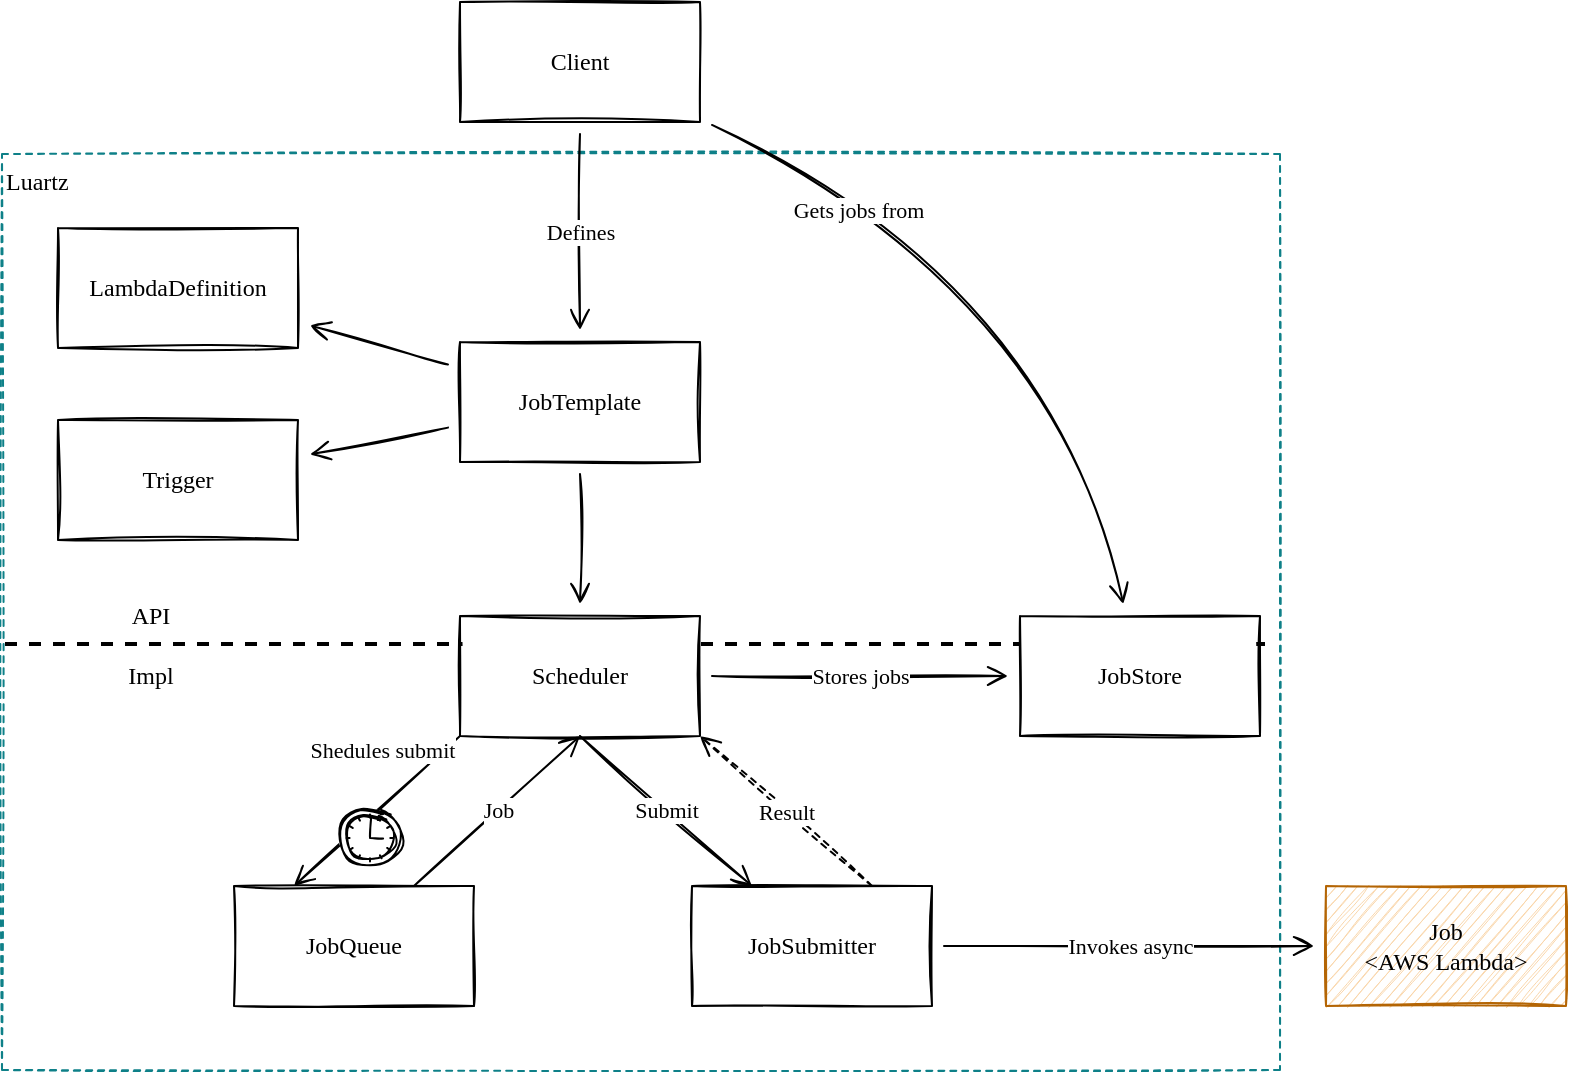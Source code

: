 <mxfile version="20.2.3" type="device" pages="3"><diagram id="lPC1wfi9M7MsZw9QPvVO" name="LogicalArch"><mxGraphModel dx="942" dy="677" grid="0" gridSize="10" guides="1" tooltips="1" connect="1" arrows="1" fold="1" page="1" pageScale="1" pageWidth="850" pageHeight="1100" math="0" shadow="0"><root><mxCell id="0"/><mxCell id="1" parent="0"/><mxCell id="HUtb91V4h5SFKkZufRR1-16" value="Luartz" style="rounded=0;whiteSpace=wrap;html=1;sketch=1;fontFamily=Comic Sans MS;verticalAlign=top;fillColor=none;strokeColor=#0e8088;align=left;fontStyle=0;dashed=1;" parent="1" vertex="1"><mxGeometry x="36" y="124" width="639" height="458" as="geometry"/></mxCell><mxCell id="effWvorMXV2qvMUETLM9-17" value="" style="endArrow=none;dashed=1;html=1;strokeWidth=2;rounded=0;fontFamily=Comic Sans MS;edgeStyle=elbowEdgeStyle;elbow=vertical;" parent="1" edge="1"><mxGeometry width="50" height="50" relative="1" as="geometry"><mxPoint x="37.5" y="369" as="sourcePoint"/><mxPoint x="673.5" y="369" as="targetPoint"/></mxGeometry></mxCell><mxCell id="4" value="Shedules submit" style="rounded=0;orthogonalLoop=1;jettySize=auto;html=1;fontFamily=Comic Sans MS;sketch=1;targetPerimeterSpacing=6;sourcePerimeterSpacing=6;endArrow=open;endFill=0;endSize=8;startSize=8;entryX=0.25;entryY=0;entryDx=0;entryDy=0;exitX=0;exitY=1;exitDx=0;exitDy=0;" parent="1" source="effWvorMXV2qvMUETLM9-26" target="6" edge="1"><mxGeometry x="-0.401" y="-21" relative="1" as="geometry"><mxPoint as="offset"/></mxGeometry></mxCell><mxCell id="zWrtrObrSbr8mjprI4FY-4" value="Job&lt;br&gt;&amp;lt;AWS Lambda&amp;gt;" style="rounded=0;whiteSpace=wrap;html=1;sketch=1;fontFamily=Comic Sans MS;fillColor=#fad7ac;strokeColor=#b46504;" parent="1" vertex="1"><mxGeometry x="698" y="490" width="120" height="60" as="geometry"/></mxCell><mxCell id="lUmNxtGlDMGUBOQZostO-4" value="JobStore" style="rounded=0;whiteSpace=wrap;html=1;sketch=1;fontFamily=Comic Sans MS;" parent="1" vertex="1"><mxGeometry x="545" y="355" width="120" height="60" as="geometry"/></mxCell><mxCell id="5" value="JobSubmitter" style="rounded=0;whiteSpace=wrap;html=1;sketch=1;fontFamily=Comic Sans MS;" parent="1" vertex="1"><mxGeometry x="381" y="490" width="120" height="60" as="geometry"/></mxCell><mxCell id="6" value="JobQueue" style="rounded=0;whiteSpace=wrap;html=1;sketch=1;fontFamily=Comic Sans MS;" parent="1" vertex="1"><mxGeometry x="152" y="490" width="120" height="60" as="geometry"/></mxCell><mxCell id="9" style="edgeStyle=none;rounded=0;sketch=1;orthogonalLoop=1;jettySize=auto;html=1;fontFamily=Comic Sans MS;endArrow=open;endFill=0;startSize=8;endSize=8;sourcePerimeterSpacing=6;targetPerimeterSpacing=6;" parent="1" source="11" target="effWvorMXV2qvMUETLM9-26" edge="1"><mxGeometry relative="1" as="geometry"><mxPoint x="398.333" y="286" as="sourcePoint"/><mxPoint x="325" y="349" as="targetPoint"/></mxGeometry></mxCell><mxCell id="effWvorMXV2qvMUETLM9-11" value="" style="points=[[0.145,0.145,0],[0.5,0,0],[0.855,0.145,0],[1,0.5,0],[0.855,0.855,0],[0.5,1,0],[0.145,0.855,0],[0,0.5,0]];shape=mxgraph.bpmn.event;html=1;verticalLabelPosition=bottom;labelBackgroundColor=#ffffff;verticalAlign=top;align=center;perimeter=ellipsePerimeter;outlineConnect=0;aspect=fixed;outline=standard;symbol=timer;sketch=1;" parent="1" vertex="1"><mxGeometry x="205" y="451" width="30" height="30" as="geometry"/></mxCell><mxCell id="effWvorMXV2qvMUETLM9-14" value="Invokes async" style="rounded=0;orthogonalLoop=1;jettySize=auto;html=1;fontFamily=Comic Sans MS;sketch=1;targetPerimeterSpacing=6;sourcePerimeterSpacing=6;endArrow=open;endFill=0;endSize=8;startSize=8;" parent="1" source="5" target="zWrtrObrSbr8mjprI4FY-4" edge="1"><mxGeometry relative="1" as="geometry"><mxPoint x="171" y="386" as="sourcePoint"/><mxPoint x="609" y="520" as="targetPoint"/></mxGeometry></mxCell><mxCell id="effWvorMXV2qvMUETLM9-16" value="Stores jobs" style="rounded=0;orthogonalLoop=1;jettySize=auto;html=1;fontFamily=Comic Sans MS;sketch=1;targetPerimeterSpacing=6;sourcePerimeterSpacing=6;endArrow=open;endFill=0;endSize=8;startSize=8;" parent="1" source="effWvorMXV2qvMUETLM9-26" target="lUmNxtGlDMGUBOQZostO-4" edge="1"><mxGeometry relative="1" as="geometry"><mxPoint x="549" y="575" as="sourcePoint"/><mxPoint x="401" y="575" as="targetPoint"/></mxGeometry></mxCell><mxCell id="effWvorMXV2qvMUETLM9-18" value="API" style="text;html=1;align=center;verticalAlign=middle;resizable=0;points=[];autosize=1;strokeColor=none;fillColor=none;fontFamily=Comic Sans MS;" parent="1" vertex="1"><mxGeometry x="85" y="340" width="50" height="30" as="geometry"/></mxCell><mxCell id="effWvorMXV2qvMUETLM9-19" value="Impl" style="text;html=1;align=center;verticalAlign=middle;resizable=0;points=[];autosize=1;strokeColor=none;fillColor=none;fontFamily=Comic Sans MS;" parent="1" vertex="1"><mxGeometry x="85" y="370" width="50" height="30" as="geometry"/></mxCell><mxCell id="effWvorMXV2qvMUETLM9-20" value="Client" style="rounded=0;whiteSpace=wrap;html=1;sketch=1;fontFamily=Comic Sans MS;" parent="1" vertex="1"><mxGeometry x="265" y="48" width="120" height="60" as="geometry"/></mxCell><mxCell id="effWvorMXV2qvMUETLM9-23" value="Defines" style="edgeStyle=none;rounded=0;sketch=1;orthogonalLoop=1;jettySize=auto;html=1;fontFamily=Comic Sans MS;endArrow=open;endFill=0;startSize=8;endSize=8;sourcePerimeterSpacing=6;targetPerimeterSpacing=6;" parent="1" source="effWvorMXV2qvMUETLM9-20" target="11" edge="1"><mxGeometry relative="1" as="geometry"><mxPoint x="355.154" y="166" as="sourcePoint"/><mxPoint x="399.8" y="214" as="targetPoint"/></mxGeometry></mxCell><mxCell id="effWvorMXV2qvMUETLM9-24" value="Gets jobs from" style="edgeStyle=none;sketch=1;orthogonalLoop=1;jettySize=auto;html=1;fontFamily=Comic Sans MS;endArrow=open;endFill=0;startSize=8;endSize=8;sourcePerimeterSpacing=6;targetPerimeterSpacing=6;curved=1;" parent="1" source="effWvorMXV2qvMUETLM9-20" target="lUmNxtGlDMGUBOQZostO-4" edge="1"><mxGeometry x="-0.518" y="-7" relative="1" as="geometry"><mxPoint x="474.769" y="166" as="sourcePoint"/><mxPoint x="450.231" y="224" as="targetPoint"/><Array as="points"><mxPoint x="560" y="190"/></Array><mxPoint as="offset"/></mxGeometry></mxCell><mxCell id="effWvorMXV2qvMUETLM9-26" value="Scheduler" style="rounded=0;whiteSpace=wrap;html=1;sketch=1;fontFamily=Comic Sans MS;" parent="1" vertex="1"><mxGeometry x="265" y="355" width="120" height="60" as="geometry"/></mxCell><mxCell id="hrHq2h5cYZHur9OVcoxm-12" value="Job" style="rounded=0;orthogonalLoop=1;jettySize=auto;html=1;fontFamily=Comic Sans MS;sketch=1;targetPerimeterSpacing=6;sourcePerimeterSpacing=6;endArrow=open;endFill=0;endSize=8;startSize=8;exitX=0.75;exitY=0;exitDx=0;exitDy=0;entryX=0.5;entryY=1;entryDx=0;entryDy=0;" parent="1" source="6" target="effWvorMXV2qvMUETLM9-26" edge="1"><mxGeometry relative="1" as="geometry"><mxPoint x="303.966" y="431" as="sourcePoint"/><mxPoint x="360" y="490" as="targetPoint"/></mxGeometry></mxCell><mxCell id="hrHq2h5cYZHur9OVcoxm-13" value="Submit" style="rounded=0;orthogonalLoop=1;jettySize=auto;html=1;fontFamily=Comic Sans MS;sketch=1;targetPerimeterSpacing=6;sourcePerimeterSpacing=6;endArrow=open;endFill=0;endSize=8;startSize=8;exitX=0.5;exitY=1;exitDx=0;exitDy=0;entryX=0.25;entryY=0;entryDx=0;entryDy=0;" parent="1" source="effWvorMXV2qvMUETLM9-26" target="5" edge="1"><mxGeometry relative="1" as="geometry"><mxPoint x="270" y="540" as="sourcePoint"/><mxPoint x="335" y="425" as="targetPoint"/></mxGeometry></mxCell><mxCell id="hrHq2h5cYZHur9OVcoxm-15" value="Result" style="rounded=0;orthogonalLoop=1;jettySize=auto;html=1;fontFamily=Comic Sans MS;sketch=1;targetPerimeterSpacing=6;sourcePerimeterSpacing=6;endArrow=open;endFill=0;endSize=8;startSize=8;entryX=1;entryY=1;entryDx=0;entryDy=0;exitX=0.75;exitY=0;exitDx=0;exitDy=0;dashed=1;" parent="1" source="5" target="effWvorMXV2qvMUETLM9-26" edge="1"><mxGeometry relative="1" as="geometry"><mxPoint x="490" y="460" as="sourcePoint"/><mxPoint x="610" y="555" as="targetPoint"/></mxGeometry></mxCell><mxCell id="11" value="JobTemplate" style="rounded=0;whiteSpace=wrap;html=1;sketch=1;fontFamily=Comic Sans MS;" parent="1" vertex="1"><mxGeometry x="265" y="218" width="120" height="60" as="geometry"/></mxCell><mxCell id="12" value="LambdaDefinition" style="rounded=0;whiteSpace=wrap;html=1;sketch=1;fontFamily=Comic Sans MS;" parent="1" vertex="1"><mxGeometry x="64" y="161" width="120" height="60" as="geometry"/></mxCell><mxCell id="13" value="Trigger" style="rounded=0;whiteSpace=wrap;html=1;sketch=1;fontFamily=Comic Sans MS;" parent="1" vertex="1"><mxGeometry x="64" y="257" width="120" height="60" as="geometry"/></mxCell><mxCell id="15" value="" style="edgeStyle=none;rounded=0;sketch=1;orthogonalLoop=1;jettySize=auto;html=1;fontFamily=Comic Sans MS;endArrow=open;endFill=0;startSize=8;endSize=8;sourcePerimeterSpacing=6;targetPerimeterSpacing=6;" parent="1" source="11" target="12" edge="1"><mxGeometry relative="1" as="geometry"><mxPoint x="331.364" y="146" as="sourcePoint"/><mxPoint x="333.636" y="206" as="targetPoint"/></mxGeometry></mxCell><mxCell id="16" value="" style="edgeStyle=none;rounded=0;sketch=1;orthogonalLoop=1;jettySize=auto;html=1;fontFamily=Comic Sans MS;endArrow=open;endFill=0;startSize=8;endSize=8;sourcePerimeterSpacing=6;targetPerimeterSpacing=6;" parent="1" source="11" target="13" edge="1"><mxGeometry relative="1" as="geometry"><mxPoint x="269" y="230.353" as="sourcePoint"/><mxPoint x="44" y="190.647" as="targetPoint"/></mxGeometry></mxCell></root></mxGraphModel></diagram><diagram id="pDhg87McwxgNfAMu6vuT" name="PhysicalArch"><mxGraphModel dx="942" dy="677" grid="0" gridSize="10" guides="1" tooltips="1" connect="1" arrows="1" fold="1" page="1" pageScale="1" pageWidth="850" pageHeight="1100" math="0" shadow="0"><root><mxCell id="0"/><mxCell id="1" parent="0"/><mxCell id="EoN9N1D45fwApov2rKzp-10" value="Standalone Instance &amp;lt;JVM&amp;gt;" style="rounded=0;whiteSpace=wrap;html=1;sketch=1;fontFamily=Comic Sans MS;verticalAlign=top;dashed=1;" parent="1" vertex="1"><mxGeometry x="80" y="160" width="418" height="387" as="geometry"/></mxCell><mxCell id="kuQpiO3MZ7Er4zMq5tQ2-2" value="Luartz" style="rounded=0;whiteSpace=wrap;html=1;sketch=1;fontFamily=Comic Sans MS;verticalAlign=top;fillColor=#b0e3e6;strokeColor=#0e8088;" parent="1" vertex="1"><mxGeometry x="261.5" y="199" width="197" height="201" as="geometry"/></mxCell><mxCell id="EoN9N1D45fwApov2rKzp-9" value="Scheduler" style="rounded=0;whiteSpace=wrap;html=1;sketch=1;fontFamily=Comic Sans MS;fillStyle=solid;" parent="1" vertex="1"><mxGeometry x="300" y="230" width="120" height="60" as="geometry"/></mxCell><mxCell id="ar8Tbk30Wacf7BFlE-ub-2" value="Schedule" style="edgeStyle=none;rounded=0;sketch=1;orthogonalLoop=1;jettySize=auto;html=1;fontFamily=Comic Sans MS;endArrow=open;endFill=0;startSize=8;endSize=8;sourcePerimeterSpacing=6;targetPerimeterSpacing=6;" parent="1" source="EoN9N1D45fwApov2rKzp-11" target="EoN9N1D45fwApov2rKzp-9" edge="1"><mxGeometry x="-0.112" y="16" relative="1" as="geometry"><mxPoint as="offset"/></mxGeometry></mxCell><mxCell id="EoN9N1D45fwApov2rKzp-11" value="Client" style="rounded=0;whiteSpace=wrap;html=1;sketch=1;fontFamily=Comic Sans MS;" parent="1" vertex="1"><mxGeometry x="91" y="330" width="120" height="60" as="geometry"/></mxCell><mxCell id="ar8Tbk30Wacf7BFlE-ub-3" value="AWS Lambda" style="rounded=0;whiteSpace=wrap;html=1;sketch=1;fontFamily=Comic Sans MS;verticalAlign=top;fillColor=#fad7ac;strokeColor=#b46504;" parent="1" vertex="1"><mxGeometry x="560" y="191" width="180" height="126" as="geometry"/></mxCell><mxCell id="ar8Tbk30Wacf7BFlE-ub-4" value="Function as Job" style="rounded=0;whiteSpace=wrap;html=1;sketch=1;fontFamily=Comic Sans MS;" parent="1" vertex="1"><mxGeometry x="590" y="230" width="120" height="60" as="geometry"/></mxCell><mxCell id="ar8Tbk30Wacf7BFlE-ub-6" value="* Multi-instance or is out of scope. It's assumed that the client handles lock for staring executor itself.&amp;nbsp;" style="text;html=1;align=left;verticalAlign=middle;resizable=0;points=[];autosize=1;strokeColor=none;fillColor=none;fontFamily=Comic Sans MS;" parent="1" vertex="1"><mxGeometry x="81" y="632" width="610" height="30" as="geometry"/></mxCell><mxCell id="ar8Tbk30Wacf7BFlE-ub-5" value="Invokes Async" style="edgeStyle=none;rounded=0;sketch=1;orthogonalLoop=1;jettySize=auto;html=1;fontFamily=Comic Sans MS;endArrow=open;endFill=0;startSize=8;endSize=8;sourcePerimeterSpacing=6;targetPerimeterSpacing=6;" parent="1" source="EoN9N1D45fwApov2rKzp-9" target="ar8Tbk30Wacf7BFlE-ub-4" edge="1"><mxGeometry relative="1" as="geometry"/></mxCell><mxCell id="Ddi8QruVWjjEYRLmpZ_T-3" value="** Assumes that Lambda function is already deployed and might be invoked&amp;nbsp;" style="text;html=1;align=left;verticalAlign=middle;resizable=0;points=[];autosize=1;strokeColor=none;fillColor=none;fontFamily=Comic Sans MS;" parent="1" vertex="1"><mxGeometry x="81" y="672" width="450" height="30" as="geometry"/></mxCell><mxCell id="HwigQb3y-Xe_fHUVH8ZN-1" value="InMemoryJobStore" style="rounded=0;whiteSpace=wrap;html=1;sketch=1;fontFamily=Comic Sans MS;fillStyle=solid;" parent="1" vertex="1"><mxGeometry x="300" y="330" width="120" height="60" as="geometry"/></mxCell><mxCell id="HwigQb3y-Xe_fHUVH8ZN-3" style="edgeStyle=none;rounded=0;sketch=1;orthogonalLoop=1;jettySize=auto;html=1;fontFamily=Comic Sans MS;endArrow=open;endFill=0;startSize=8;endSize=8;sourcePerimeterSpacing=6;targetPerimeterSpacing=6;" parent="1" source="EoN9N1D45fwApov2rKzp-9" target="HwigQb3y-Xe_fHUVH8ZN-1" edge="1"><mxGeometry relative="1" as="geometry"><mxPoint x="256.0" y="270.0" as="sourcePoint"/><mxPoint x="304" y="270.0" as="targetPoint"/></mxGeometry></mxCell><mxCell id="HwigQb3y-Xe_fHUVH8ZN-4" value="Get jobs" style="edgeStyle=none;rounded=0;sketch=1;orthogonalLoop=1;jettySize=auto;html=1;fontFamily=Comic Sans MS;endArrow=open;endFill=0;startSize=8;endSize=8;sourcePerimeterSpacing=6;targetPerimeterSpacing=6;" parent="1" source="EoN9N1D45fwApov2rKzp-11" target="HwigQb3y-Xe_fHUVH8ZN-1" edge="1"><mxGeometry relative="1" as="geometry"><mxPoint x="256.0" y="270.0" as="sourcePoint"/><mxPoint x="304" y="270.0" as="targetPoint"/></mxGeometry></mxCell><mxCell id="kuQpiO3MZ7Er4zMq5tQ2-1" value="Job invocation handler" style="rounded=0;whiteSpace=wrap;html=1;sketch=1;fontFamily=Comic Sans MS;" parent="1" vertex="1"><mxGeometry x="300" y="446" width="120" height="60" as="geometry"/></mxCell><mxCell id="kuQpiO3MZ7Er4zMq5tQ2-4" value="SQS / SNS" style="rounded=0;whiteSpace=wrap;html=1;sketch=1;fontFamily=Comic Sans MS;" parent="1" vertex="1"><mxGeometry x="590" y="446" width="120" height="60" as="geometry"/></mxCell><mxCell id="kuQpiO3MZ7Er4zMq5tQ2-6" value="Destination" style="edgeStyle=none;rounded=0;sketch=1;orthogonalLoop=1;jettySize=auto;html=1;fontFamily=Comic Sans MS;endArrow=open;endFill=0;startSize=8;endSize=8;sourcePerimeterSpacing=6;targetPerimeterSpacing=6;" parent="1" source="ar8Tbk30Wacf7BFlE-ub-4" target="kuQpiO3MZ7Er4zMq5tQ2-4" edge="1"><mxGeometry relative="1" as="geometry"><mxPoint x="430" y="255" as="sourcePoint"/><mxPoint x="600" y="255" as="targetPoint"/></mxGeometry></mxCell><mxCell id="kuQpiO3MZ7Er4zMq5tQ2-7" value="Invocation results" style="edgeStyle=none;rounded=0;sketch=1;orthogonalLoop=1;jettySize=auto;html=1;fontFamily=Comic Sans MS;endArrow=open;endFill=0;startSize=8;endSize=8;sourcePerimeterSpacing=6;targetPerimeterSpacing=6;" parent="1" source="kuQpiO3MZ7Er4zMq5tQ2-1" target="kuQpiO3MZ7Er4zMq5tQ2-4" edge="1"><mxGeometry relative="1" as="geometry"><mxPoint x="660" y="322" as="sourcePoint"/><mxPoint x="660" y="436" as="targetPoint"/></mxGeometry></mxCell><mxCell id="kuQpiO3MZ7Er4zMq5tQ2-8" value="Get execution results" style="edgeStyle=none;rounded=0;sketch=1;orthogonalLoop=1;jettySize=auto;html=1;fontFamily=Comic Sans MS;endArrow=open;endFill=0;startSize=8;endSize=8;sourcePerimeterSpacing=6;targetPerimeterSpacing=6;" parent="1" source="EoN9N1D45fwApov2rKzp-11" target="kuQpiO3MZ7Er4zMq5tQ2-1" edge="1"><mxGeometry x="-0.5" y="-3" relative="1" as="geometry"><mxPoint x="261" y="370" as="sourcePoint"/><mxPoint x="304" y="370" as="targetPoint"/><mxPoint x="-1" as="offset"/></mxGeometry></mxCell></root></mxGraphModel></diagram><diagram id="R2kPyf2AD1q6EqdpoksU" name="ImplArch"><mxGraphModel dx="942" dy="677" grid="0" gridSize="10" guides="1" tooltips="1" connect="1" arrows="1" fold="1" page="1" pageScale="1" pageWidth="850" pageHeight="1100" math="0" shadow="0"><root><mxCell id="0"/><mxCell id="1" parent="0"/><mxCell id="azKRMFIJyyUlOVQ4zvHr-47" value="" style="rounded=0;whiteSpace=wrap;html=1;sketch=1;fontFamily=Comic Sans MS;verticalAlign=top;dashed=1;fillColor=none;" parent="1" vertex="1"><mxGeometry x="10" y="160" width="810" height="530" as="geometry"/></mxCell><mxCell id="azKRMFIJyyUlOVQ4zvHr-5" value="" style="endArrow=none;dashed=1;html=1;rounded=0;fontFamily=Comic Sans MS;entryX=0.654;entryY=0.004;entryDx=0;entryDy=0;entryPerimeter=0;" parent="1" target="azKRMFIJyyUlOVQ4zvHr-47" edge="1"><mxGeometry width="50" height="50" relative="1" as="geometry"><mxPoint x="540" y="690" as="sourcePoint"/><mxPoint x="542" y="166" as="targetPoint"/></mxGeometry></mxCell><mxCell id="azKRMFIJyyUlOVQ4zvHr-6" value="Scheduling" style="text;html=1;align=center;verticalAlign=middle;resizable=0;points=[];autosize=1;strokeColor=none;fillColor=none;fontFamily=Comic Sans MS;" parent="1" vertex="1"><mxGeometry x="250" y="170" width="80" height="30" as="geometry"/></mxCell><mxCell id="azKRMFIJyyUlOVQ4zvHr-7" value="Submission" style="text;html=1;align=center;verticalAlign=middle;resizable=0;points=[];autosize=1;strokeColor=none;fillColor=none;fontFamily=Comic Sans MS;" parent="1" vertex="1"><mxGeometry x="640" y="172" width="80" height="26" as="geometry"/></mxCell><mxCell id="azKRMFIJyyUlOVQ4zvHr-8" value="ScheduledExecutor&lt;br&gt;Service" style="rounded=0;whiteSpace=wrap;html=1;sketch=1;fontFamily=Comic Sans MS;" parent="1" vertex="1"><mxGeometry x="301" y="460" width="120" height="60" as="geometry"/></mxCell><mxCell id="azKRMFIJyyUlOVQ4zvHr-20" value="SchedulerThread" style="rounded=0;whiteSpace=wrap;html=1;sketch=1;fontFamily=Comic Sans MS;" parent="1" vertex="1"><mxGeometry x="260" y="245" width="120" height="60" as="geometry"/></mxCell><mxCell id="azKRMFIJyyUlOVQ4zvHr-21" value="SubmissionThread" style="rounded=0;whiteSpace=wrap;html=1;sketch=1;fontFamily=Comic Sans MS;" parent="1" vertex="1"><mxGeometry x="680" y="245" width="120" height="60" as="geometry"/></mxCell><mxCell id="azKRMFIJyyUlOVQ4zvHr-22" value="SubmissionQueue&lt;br&gt;&amp;lt;Job&amp;gt;" style="shape=cylinder3;whiteSpace=wrap;html=1;boundedLbl=1;backgroundOutline=1;size=15;rotation=90;sketch=1;horizontal=0;fontFamily=Comic Sans MS;" parent="1" vertex="1"><mxGeometry x="510" y="210" width="60" height="130" as="geometry"/></mxCell><mxCell id="azKRMFIJyyUlOVQ4zvHr-23" value="Take" style="edgeStyle=none;rounded=0;sketch=1;orthogonalLoop=1;jettySize=auto;html=1;fontFamily=Comic Sans MS;endArrow=open;endFill=0;startSize=8;endSize=8;sourcePerimeterSpacing=6;targetPerimeterSpacing=6;" parent="1" source="azKRMFIJyyUlOVQ4zvHr-21" target="azKRMFIJyyUlOVQ4zvHr-22" edge="1"><mxGeometry relative="1" as="geometry"><mxPoint x="530.667" y="-64" as="sourcePoint"/><mxPoint x="619.333" y="-1" as="targetPoint"/></mxGeometry></mxCell><mxCell id="azKRMFIJyyUlOVQ4zvHr-24" value="Add" style="edgeStyle=none;rounded=0;sketch=1;orthogonalLoop=1;jettySize=auto;html=1;fontFamily=Comic Sans MS;endArrow=open;endFill=0;startSize=8;endSize=8;sourcePerimeterSpacing=6;targetPerimeterSpacing=6;" parent="1" source="azKRMFIJyyUlOVQ4zvHr-20" target="azKRMFIJyyUlOVQ4zvHr-22" edge="1"><mxGeometry relative="1" as="geometry"><mxPoint x="684" y="288.35" as="sourcePoint"/><mxPoint x="621" y="286.775" as="targetPoint"/></mxGeometry></mxCell><mxCell id="azKRMFIJyyUlOVQ4zvHr-26" value="ScheduleQueue&lt;br&gt;&amp;lt;JobTemplate&amp;gt;" style="shape=cylinder3;whiteSpace=wrap;html=1;boundedLbl=1;backgroundOutline=1;size=15;rotation=90;sketch=1;horizontal=0;fontFamily=Comic Sans MS;" parent="1" vertex="1"><mxGeometry x="185" y="328" width="60" height="130" as="geometry"/></mxCell><mxCell id="azKRMFIJyyUlOVQ4zvHr-28" value="Take" style="edgeStyle=none;rounded=0;sketch=1;orthogonalLoop=1;jettySize=auto;html=1;fontFamily=Comic Sans MS;endArrow=open;endFill=0;startSize=8;endSize=8;sourcePerimeterSpacing=6;targetPerimeterSpacing=6;" parent="1" source="azKRMFIJyyUlOVQ4zvHr-20" target="azKRMFIJyyUlOVQ4zvHr-26" edge="1"><mxGeometry relative="1" as="geometry"><mxPoint x="386" y="295" as="sourcePoint"/><mxPoint x="539" y="295" as="targetPoint"/></mxGeometry></mxCell><mxCell id="azKRMFIJyyUlOVQ4zvHr-29" value="Scheduler" style="rounded=0;whiteSpace=wrap;html=1;sketch=1;fontFamily=Comic Sans MS;" parent="1" vertex="1"><mxGeometry x="30" y="245" width="120" height="60" as="geometry"/></mxCell><mxCell id="azKRMFIJyyUlOVQ4zvHr-30" value="Add JobTemplate" style="edgeStyle=none;rounded=0;sketch=1;orthogonalLoop=1;jettySize=auto;html=1;fontFamily=Comic Sans MS;endArrow=open;endFill=0;startSize=8;endSize=8;sourcePerimeterSpacing=6;targetPerimeterSpacing=6;" parent="1" source="azKRMFIJyyUlOVQ4zvHr-29" target="azKRMFIJyyUlOVQ4zvHr-26" edge="1"><mxGeometry relative="1" as="geometry"><mxPoint x="320" y="331" as="sourcePoint"/><mxPoint x="320" y="369" as="targetPoint"/></mxGeometry></mxCell><mxCell id="azKRMFIJyyUlOVQ4zvHr-31" value="SchedulingTask" style="rounded=0;whiteSpace=wrap;html=1;sketch=1;fontFamily=Comic Sans MS;" parent="1" vertex="1"><mxGeometry x="30" y="460" width="120" height="60" as="geometry"/></mxCell><mxCell id="azKRMFIJyyUlOVQ4zvHr-32" value="Add" style="edgeStyle=none;rounded=0;sketch=1;orthogonalLoop=1;jettySize=auto;html=1;fontFamily=Comic Sans MS;endArrow=open;endFill=0;startSize=8;endSize=8;sourcePerimeterSpacing=6;targetPerimeterSpacing=6;" parent="1" source="azKRMFIJyyUlOVQ4zvHr-31" target="azKRMFIJyyUlOVQ4zvHr-26" edge="1"><mxGeometry relative="1" as="geometry"><mxPoint x="210.087" y="326" as="sourcePoint"/><mxPoint x="269.913" y="369" as="targetPoint"/></mxGeometry></mxCell><mxCell id="azKRMFIJyyUlOVQ4zvHr-34" value="Schedule task" style="edgeStyle=none;rounded=0;sketch=1;orthogonalLoop=1;jettySize=auto;html=1;fontFamily=Comic Sans MS;endArrow=open;endFill=0;startSize=8;endSize=8;sourcePerimeterSpacing=6;targetPerimeterSpacing=6;" parent="1" source="azKRMFIJyyUlOVQ4zvHr-20" target="azKRMFIJyyUlOVQ4zvHr-8" edge="1"><mxGeometry relative="1" as="geometry"><mxPoint x="386" y="295" as="sourcePoint"/><mxPoint x="539" y="295" as="targetPoint"/></mxGeometry></mxCell><mxCell id="azKRMFIJyyUlOVQ4zvHr-35" value="Run" style="edgeStyle=none;rounded=0;sketch=1;orthogonalLoop=1;jettySize=auto;html=1;fontFamily=Comic Sans MS;endArrow=open;endFill=0;startSize=8;endSize=8;sourcePerimeterSpacing=6;targetPerimeterSpacing=6;" parent="1" source="azKRMFIJyyUlOVQ4zvHr-8" target="azKRMFIJyyUlOVQ4zvHr-31" edge="1"><mxGeometry relative="1" as="geometry"><mxPoint x="360.615" y="331" as="sourcePoint"/><mxPoint x="499.385" y="454" as="targetPoint"/></mxGeometry></mxCell><mxCell id="azKRMFIJyyUlOVQ4zvHr-37" value="Start" style="edgeStyle=none;rounded=0;sketch=1;orthogonalLoop=1;jettySize=auto;html=1;fontFamily=Comic Sans MS;endArrow=open;endFill=0;startSize=8;endSize=8;sourcePerimeterSpacing=6;targetPerimeterSpacing=6;" parent="1" source="azKRMFIJyyUlOVQ4zvHr-29" target="azKRMFIJyyUlOVQ4zvHr-20" edge="1"><mxGeometry relative="1" as="geometry"><mxPoint x="185.043" y="326" as="sourcePoint"/><mxPoint x="214.957" y="369" as="targetPoint"/></mxGeometry></mxCell><mxCell id="azKRMFIJyyUlOVQ4zvHr-38" value="ExecutorService" style="rounded=0;whiteSpace=wrap;html=1;sketch=1;fontFamily=Comic Sans MS;" parent="1" vertex="1"><mxGeometry x="680" y="360" width="120" height="60" as="geometry"/></mxCell><mxCell id="azKRMFIJyyUlOVQ4zvHr-39" value="LambdaExecutor" style="rounded=0;whiteSpace=wrap;html=1;sketch=1;fontFamily=Comic Sans MS;" parent="1" vertex="1"><mxGeometry x="680" y="594" width="120" height="60" as="geometry"/></mxCell><mxCell id="azKRMFIJyyUlOVQ4zvHr-40" value="Submit task" style="edgeStyle=none;rounded=0;sketch=1;orthogonalLoop=1;jettySize=auto;html=1;fontFamily=Comic Sans MS;endArrow=open;endFill=0;startSize=8;endSize=8;sourcePerimeterSpacing=6;targetPerimeterSpacing=6;" parent="1" source="azKRMFIJyyUlOVQ4zvHr-21" target="azKRMFIJyyUlOVQ4zvHr-38" edge="1"><mxGeometry relative="1" as="geometry"><mxPoint x="292.286" y="316" as="sourcePoint"/><mxPoint x="377.714" y="454" as="targetPoint"/></mxGeometry></mxCell><mxCell id="azKRMFIJyyUlOVQ4zvHr-41" value="ExecutionTask" style="rounded=0;whiteSpace=wrap;html=1;sketch=1;fontFamily=Comic Sans MS;" parent="1" vertex="1"><mxGeometry x="680" y="471" width="120" height="60" as="geometry"/></mxCell><mxCell id="azKRMFIJyyUlOVQ4zvHr-42" value="Run" style="edgeStyle=none;rounded=0;sketch=1;orthogonalLoop=1;jettySize=auto;html=1;fontFamily=Comic Sans MS;endArrow=open;endFill=0;startSize=8;endSize=8;sourcePerimeterSpacing=6;targetPerimeterSpacing=6;" parent="1" source="azKRMFIJyyUlOVQ4zvHr-38" target="azKRMFIJyyUlOVQ4zvHr-41" edge="1"><mxGeometry relative="1" as="geometry"><mxPoint x="824.286" y="306" as="sourcePoint"/><mxPoint x="775.714" y="374" as="targetPoint"/></mxGeometry></mxCell><mxCell id="azKRMFIJyyUlOVQ4zvHr-43" value="Execute" style="edgeStyle=none;rounded=0;sketch=1;orthogonalLoop=1;jettySize=auto;html=1;fontFamily=Comic Sans MS;endArrow=open;endFill=0;startSize=8;endSize=8;sourcePerimeterSpacing=6;targetPerimeterSpacing=6;" parent="1" source="azKRMFIJyyUlOVQ4zvHr-41" target="azKRMFIJyyUlOVQ4zvHr-39" edge="1"><mxGeometry relative="1" as="geometry"><mxPoint x="750" y="446" as="sourcePoint"/><mxPoint x="750" y="514" as="targetPoint"/></mxGeometry></mxCell><mxCell id="aa1WELrKEefV4Pt9Ix8f-2" value="Schedule" style="edgeStyle=none;rounded=0;sketch=1;orthogonalLoop=1;jettySize=auto;html=1;fontFamily=Comic Sans MS;endArrow=open;endFill=0;startSize=8;endSize=8;sourcePerimeterSpacing=6;targetPerimeterSpacing=6;" parent="1" target="azKRMFIJyyUlOVQ4zvHr-29" edge="1"><mxGeometry x="0.342" y="1" relative="1" as="geometry"><mxPoint x="90" y="136" as="sourcePoint"/><mxPoint x="267" y="369" as="targetPoint"/><mxPoint as="offset"/></mxGeometry></mxCell></root></mxGraphModel></diagram></mxfile>